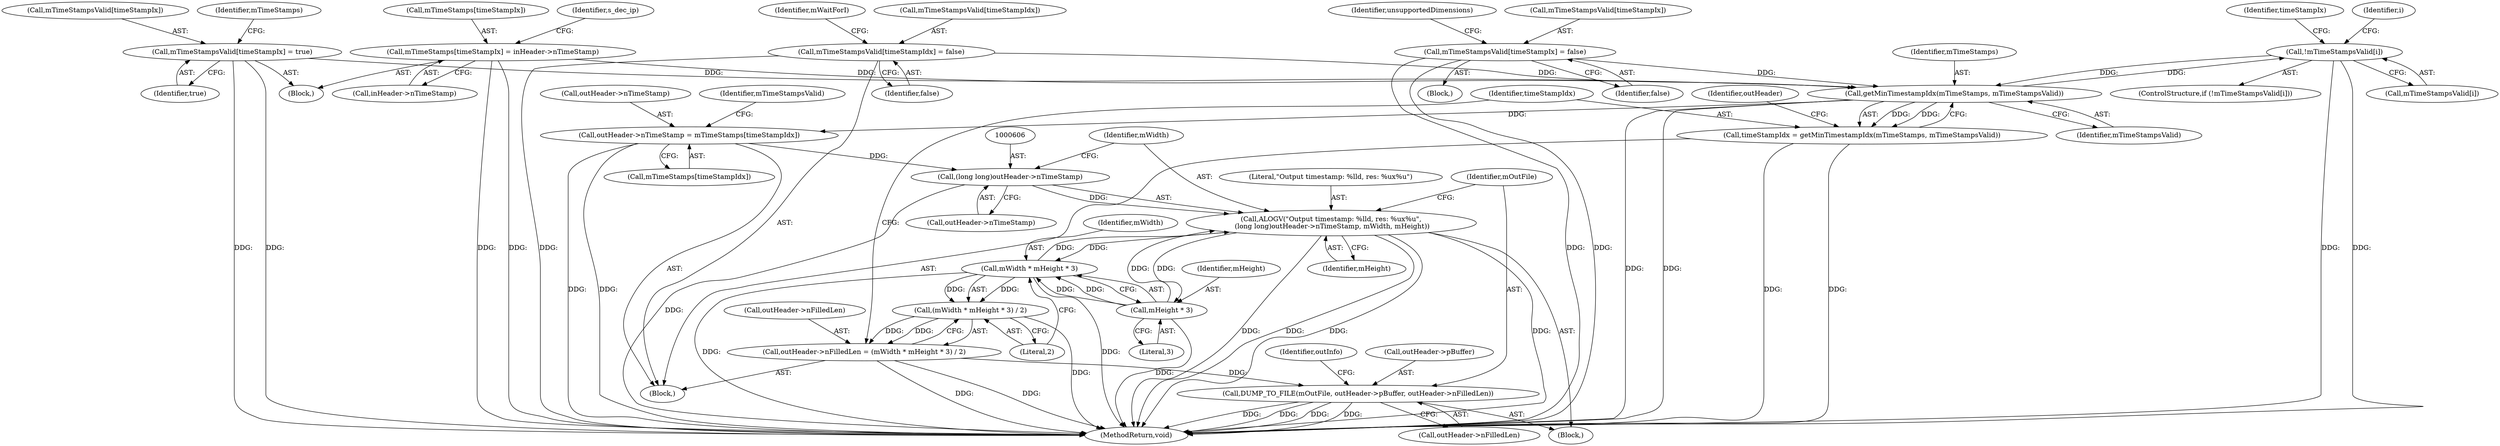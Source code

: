 digraph "0_Android_918eeaa29d99d257282fafec931b4bda0e3bae12_3@array" {
"1000266" [label="(Call,!mTimeStampsValid[i])"];
"1000568" [label="(Call,getMinTimestampIdx(mTimeStamps, mTimeStampsValid))"];
"1000285" [label="(Call,mTimeStamps[timeStampIx] = inHeader->nTimeStamp)"];
"1000578" [label="(Call,mTimeStampsValid[timeStampIdx] = false)"];
"1000266" [label="(Call,!mTimeStampsValid[i])"];
"1000417" [label="(Call,mTimeStampsValid[timeStampIx] = false)"];
"1000280" [label="(Call,mTimeStampsValid[timeStampIx] = true)"];
"1000566" [label="(Call,timeStampIdx = getMinTimestampIdx(mTimeStamps, mTimeStampsValid))"];
"1000571" [label="(Call,outHeader->nTimeStamp = mTimeStamps[timeStampIdx])"];
"1000605" [label="(Call,(long long)outHeader->nTimeStamp)"];
"1000603" [label="(Call,ALOGV(\"Output timestamp: %lld, res: %ux%u\",\n (long long)outHeader->nTimeStamp, mWidth, mHeight))"];
"1000560" [label="(Call,mWidth * mHeight * 3)"];
"1000559" [label="(Call,(mWidth * mHeight * 3) / 2)"];
"1000555" [label="(Call,outHeader->nFilledLen = (mWidth * mHeight * 3) / 2)"];
"1000612" [label="(Call,DUMP_TO_FILE(mOutFile, outHeader->pBuffer, outHeader->nFilledLen))"];
"1000562" [label="(Call,mHeight * 3)"];
"1000570" [label="(Identifier,mTimeStampsValid)"];
"1000605" [label="(Call,(long long)outHeader->nTimeStamp)"];
"1000560" [label="(Call,mWidth * mHeight * 3)"];
"1000267" [label="(Call,mTimeStampsValid[i])"];
"1000580" [label="(Identifier,mTimeStampsValid)"];
"1000610" [label="(Identifier,mWidth)"];
"1000613" [label="(Identifier,mOutFile)"];
"1000289" [label="(Call,inHeader->nTimeStamp)"];
"1000564" [label="(Literal,3)"];
"1000575" [label="(Call,mTimeStamps[timeStampIdx])"];
"1000280" [label="(Call,mTimeStampsValid[timeStampIx] = true)"];
"1000265" [label="(ControlStructure,if (!mTimeStampsValid[i]))"];
"1000279" [label="(Block,)"];
"1000285" [label="(Call,mTimeStamps[timeStampIx] = inHeader->nTimeStamp)"];
"1000584" [label="(Identifier,mWaitForI)"];
"1000573" [label="(Identifier,outHeader)"];
"1000568" [label="(Call,getMinTimestampIdx(mTimeStamps, mTimeStampsValid))"];
"1000416" [label="(Block,)"];
"1000286" [label="(Call,mTimeStamps[timeStampIx])"];
"1000424" [label="(Identifier,unsupportedDimensions)"];
"1000565" [label="(Literal,2)"];
"1000569" [label="(Identifier,mTimeStamps)"];
"1000578" [label="(Call,mTimeStampsValid[timeStampIdx] = false)"];
"1000622" [label="(Identifier,outInfo)"];
"1000567" [label="(Identifier,timeStampIdx)"];
"1000604" [label="(Literal,\"Output timestamp: %lld, res: %ux%u\")"];
"1000417" [label="(Call,mTimeStampsValid[timeStampIx] = false)"];
"1000266" [label="(Call,!mTimeStampsValid[i])"];
"1000272" [label="(Identifier,timeStampIx)"];
"1000418" [label="(Call,mTimeStampsValid[timeStampIx])"];
"1000689" [label="(MethodReturn,void)"];
"1000281" [label="(Call,mTimeStampsValid[timeStampIx])"];
"1000559" [label="(Call,(mWidth * mHeight * 3) / 2)"];
"1000566" [label="(Call,timeStampIdx = getMinTimestampIdx(mTimeStamps, mTimeStampsValid))"];
"1000571" [label="(Call,outHeader->nTimeStamp = mTimeStamps[timeStampIdx])"];
"1000611" [label="(Identifier,mHeight)"];
"1000555" [label="(Call,outHeader->nFilledLen = (mWidth * mHeight * 3) / 2)"];
"1000614" [label="(Call,outHeader->pBuffer)"];
"1000579" [label="(Call,mTimeStampsValid[timeStampIdx])"];
"1000553" [label="(Block,)"];
"1000284" [label="(Identifier,true)"];
"1000607" [label="(Call,outHeader->nTimeStamp)"];
"1000556" [label="(Call,outHeader->nFilledLen)"];
"1000303" [label="(Identifier,s_dec_ip)"];
"1000287" [label="(Identifier,mTimeStamps)"];
"1000421" [label="(Identifier,false)"];
"1000617" [label="(Call,outHeader->nFilledLen)"];
"1000561" [label="(Identifier,mWidth)"];
"1000612" [label="(Call,DUMP_TO_FILE(mOutFile, outHeader->pBuffer, outHeader->nFilledLen))"];
"1000572" [label="(Call,outHeader->nTimeStamp)"];
"1000562" [label="(Call,mHeight * 3)"];
"1000602" [label="(Block,)"];
"1000563" [label="(Identifier,mHeight)"];
"1000582" [label="(Identifier,false)"];
"1000263" [label="(Identifier,i)"];
"1000603" [label="(Call,ALOGV(\"Output timestamp: %lld, res: %ux%u\",\n (long long)outHeader->nTimeStamp, mWidth, mHeight))"];
"1000266" -> "1000265"  [label="AST: "];
"1000266" -> "1000267"  [label="CFG: "];
"1000267" -> "1000266"  [label="AST: "];
"1000272" -> "1000266"  [label="CFG: "];
"1000263" -> "1000266"  [label="CFG: "];
"1000266" -> "1000689"  [label="DDG: "];
"1000266" -> "1000689"  [label="DDG: "];
"1000568" -> "1000266"  [label="DDG: "];
"1000266" -> "1000568"  [label="DDG: "];
"1000568" -> "1000566"  [label="AST: "];
"1000568" -> "1000570"  [label="CFG: "];
"1000569" -> "1000568"  [label="AST: "];
"1000570" -> "1000568"  [label="AST: "];
"1000566" -> "1000568"  [label="CFG: "];
"1000568" -> "1000689"  [label="DDG: "];
"1000568" -> "1000689"  [label="DDG: "];
"1000568" -> "1000566"  [label="DDG: "];
"1000568" -> "1000566"  [label="DDG: "];
"1000285" -> "1000568"  [label="DDG: "];
"1000578" -> "1000568"  [label="DDG: "];
"1000417" -> "1000568"  [label="DDG: "];
"1000280" -> "1000568"  [label="DDG: "];
"1000568" -> "1000571"  [label="DDG: "];
"1000285" -> "1000279"  [label="AST: "];
"1000285" -> "1000289"  [label="CFG: "];
"1000286" -> "1000285"  [label="AST: "];
"1000289" -> "1000285"  [label="AST: "];
"1000303" -> "1000285"  [label="CFG: "];
"1000285" -> "1000689"  [label="DDG: "];
"1000285" -> "1000689"  [label="DDG: "];
"1000578" -> "1000553"  [label="AST: "];
"1000578" -> "1000582"  [label="CFG: "];
"1000579" -> "1000578"  [label="AST: "];
"1000582" -> "1000578"  [label="AST: "];
"1000584" -> "1000578"  [label="CFG: "];
"1000578" -> "1000689"  [label="DDG: "];
"1000417" -> "1000416"  [label="AST: "];
"1000417" -> "1000421"  [label="CFG: "];
"1000418" -> "1000417"  [label="AST: "];
"1000421" -> "1000417"  [label="AST: "];
"1000424" -> "1000417"  [label="CFG: "];
"1000417" -> "1000689"  [label="DDG: "];
"1000417" -> "1000689"  [label="DDG: "];
"1000280" -> "1000279"  [label="AST: "];
"1000280" -> "1000284"  [label="CFG: "];
"1000281" -> "1000280"  [label="AST: "];
"1000284" -> "1000280"  [label="AST: "];
"1000287" -> "1000280"  [label="CFG: "];
"1000280" -> "1000689"  [label="DDG: "];
"1000280" -> "1000689"  [label="DDG: "];
"1000566" -> "1000553"  [label="AST: "];
"1000567" -> "1000566"  [label="AST: "];
"1000573" -> "1000566"  [label="CFG: "];
"1000566" -> "1000689"  [label="DDG: "];
"1000566" -> "1000689"  [label="DDG: "];
"1000571" -> "1000553"  [label="AST: "];
"1000571" -> "1000575"  [label="CFG: "];
"1000572" -> "1000571"  [label="AST: "];
"1000575" -> "1000571"  [label="AST: "];
"1000580" -> "1000571"  [label="CFG: "];
"1000571" -> "1000689"  [label="DDG: "];
"1000571" -> "1000689"  [label="DDG: "];
"1000571" -> "1000605"  [label="DDG: "];
"1000605" -> "1000603"  [label="AST: "];
"1000605" -> "1000607"  [label="CFG: "];
"1000606" -> "1000605"  [label="AST: "];
"1000607" -> "1000605"  [label="AST: "];
"1000610" -> "1000605"  [label="CFG: "];
"1000605" -> "1000689"  [label="DDG: "];
"1000605" -> "1000603"  [label="DDG: "];
"1000603" -> "1000602"  [label="AST: "];
"1000603" -> "1000611"  [label="CFG: "];
"1000604" -> "1000603"  [label="AST: "];
"1000610" -> "1000603"  [label="AST: "];
"1000611" -> "1000603"  [label="AST: "];
"1000613" -> "1000603"  [label="CFG: "];
"1000603" -> "1000689"  [label="DDG: "];
"1000603" -> "1000689"  [label="DDG: "];
"1000603" -> "1000689"  [label="DDG: "];
"1000603" -> "1000689"  [label="DDG: "];
"1000603" -> "1000560"  [label="DDG: "];
"1000603" -> "1000562"  [label="DDG: "];
"1000560" -> "1000603"  [label="DDG: "];
"1000562" -> "1000603"  [label="DDG: "];
"1000560" -> "1000559"  [label="AST: "];
"1000560" -> "1000562"  [label="CFG: "];
"1000561" -> "1000560"  [label="AST: "];
"1000562" -> "1000560"  [label="AST: "];
"1000565" -> "1000560"  [label="CFG: "];
"1000560" -> "1000689"  [label="DDG: "];
"1000560" -> "1000689"  [label="DDG: "];
"1000560" -> "1000559"  [label="DDG: "];
"1000560" -> "1000559"  [label="DDG: "];
"1000562" -> "1000560"  [label="DDG: "];
"1000562" -> "1000560"  [label="DDG: "];
"1000559" -> "1000555"  [label="AST: "];
"1000559" -> "1000565"  [label="CFG: "];
"1000565" -> "1000559"  [label="AST: "];
"1000555" -> "1000559"  [label="CFG: "];
"1000559" -> "1000689"  [label="DDG: "];
"1000559" -> "1000555"  [label="DDG: "];
"1000559" -> "1000555"  [label="DDG: "];
"1000555" -> "1000553"  [label="AST: "];
"1000556" -> "1000555"  [label="AST: "];
"1000567" -> "1000555"  [label="CFG: "];
"1000555" -> "1000689"  [label="DDG: "];
"1000555" -> "1000689"  [label="DDG: "];
"1000555" -> "1000612"  [label="DDG: "];
"1000612" -> "1000602"  [label="AST: "];
"1000612" -> "1000617"  [label="CFG: "];
"1000613" -> "1000612"  [label="AST: "];
"1000614" -> "1000612"  [label="AST: "];
"1000617" -> "1000612"  [label="AST: "];
"1000622" -> "1000612"  [label="CFG: "];
"1000612" -> "1000689"  [label="DDG: "];
"1000612" -> "1000689"  [label="DDG: "];
"1000612" -> "1000689"  [label="DDG: "];
"1000612" -> "1000689"  [label="DDG: "];
"1000562" -> "1000564"  [label="CFG: "];
"1000563" -> "1000562"  [label="AST: "];
"1000564" -> "1000562"  [label="AST: "];
"1000562" -> "1000689"  [label="DDG: "];
}
